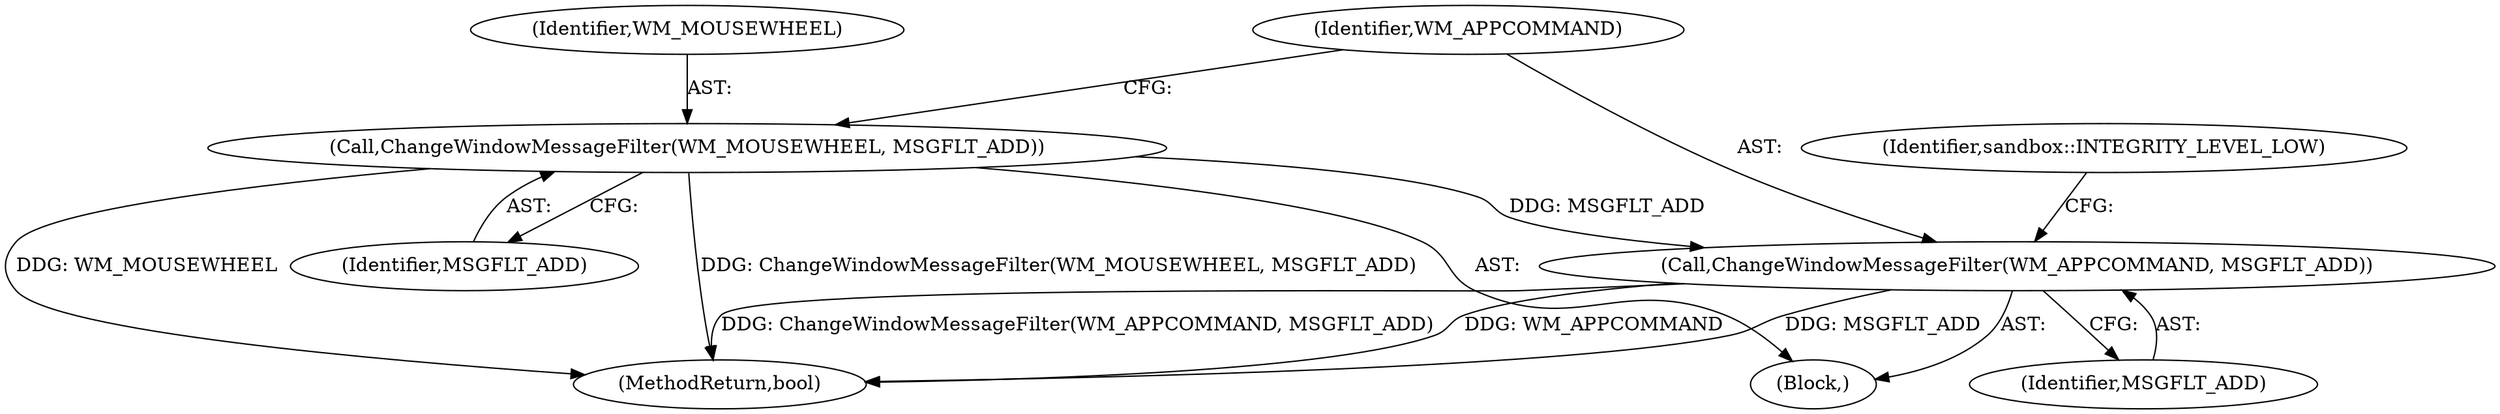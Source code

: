 digraph "0_Chrome_cd0bd79d6ebdb72183e6f0833673464cc10b3600@API" {
"1000161" [label="(Call,ChangeWindowMessageFilter(WM_MOUSEWHEEL, MSGFLT_ADD))"];
"1000164" [label="(Call,ChangeWindowMessageFilter(WM_APPCOMMAND, MSGFLT_ADD))"];
"1000163" [label="(Identifier,MSGFLT_ADD)"];
"1000161" [label="(Call,ChangeWindowMessageFilter(WM_MOUSEWHEEL, MSGFLT_ADD))"];
"1000166" [label="(Identifier,MSGFLT_ADD)"];
"1000164" [label="(Call,ChangeWindowMessageFilter(WM_APPCOMMAND, MSGFLT_ADD))"];
"1000160" [label="(Block,)"];
"1000162" [label="(Identifier,WM_MOUSEWHEEL)"];
"1000168" [label="(Identifier,sandbox::INTEGRITY_LEVEL_LOW)"];
"1000183" [label="(MethodReturn,bool)"];
"1000165" [label="(Identifier,WM_APPCOMMAND)"];
"1000161" -> "1000160"  [label="AST: "];
"1000161" -> "1000163"  [label="CFG: "];
"1000162" -> "1000161"  [label="AST: "];
"1000163" -> "1000161"  [label="AST: "];
"1000165" -> "1000161"  [label="CFG: "];
"1000161" -> "1000183"  [label="DDG: WM_MOUSEWHEEL"];
"1000161" -> "1000183"  [label="DDG: ChangeWindowMessageFilter(WM_MOUSEWHEEL, MSGFLT_ADD)"];
"1000161" -> "1000164"  [label="DDG: MSGFLT_ADD"];
"1000164" -> "1000160"  [label="AST: "];
"1000164" -> "1000166"  [label="CFG: "];
"1000165" -> "1000164"  [label="AST: "];
"1000166" -> "1000164"  [label="AST: "];
"1000168" -> "1000164"  [label="CFG: "];
"1000164" -> "1000183"  [label="DDG: MSGFLT_ADD"];
"1000164" -> "1000183"  [label="DDG: ChangeWindowMessageFilter(WM_APPCOMMAND, MSGFLT_ADD)"];
"1000164" -> "1000183"  [label="DDG: WM_APPCOMMAND"];
}
